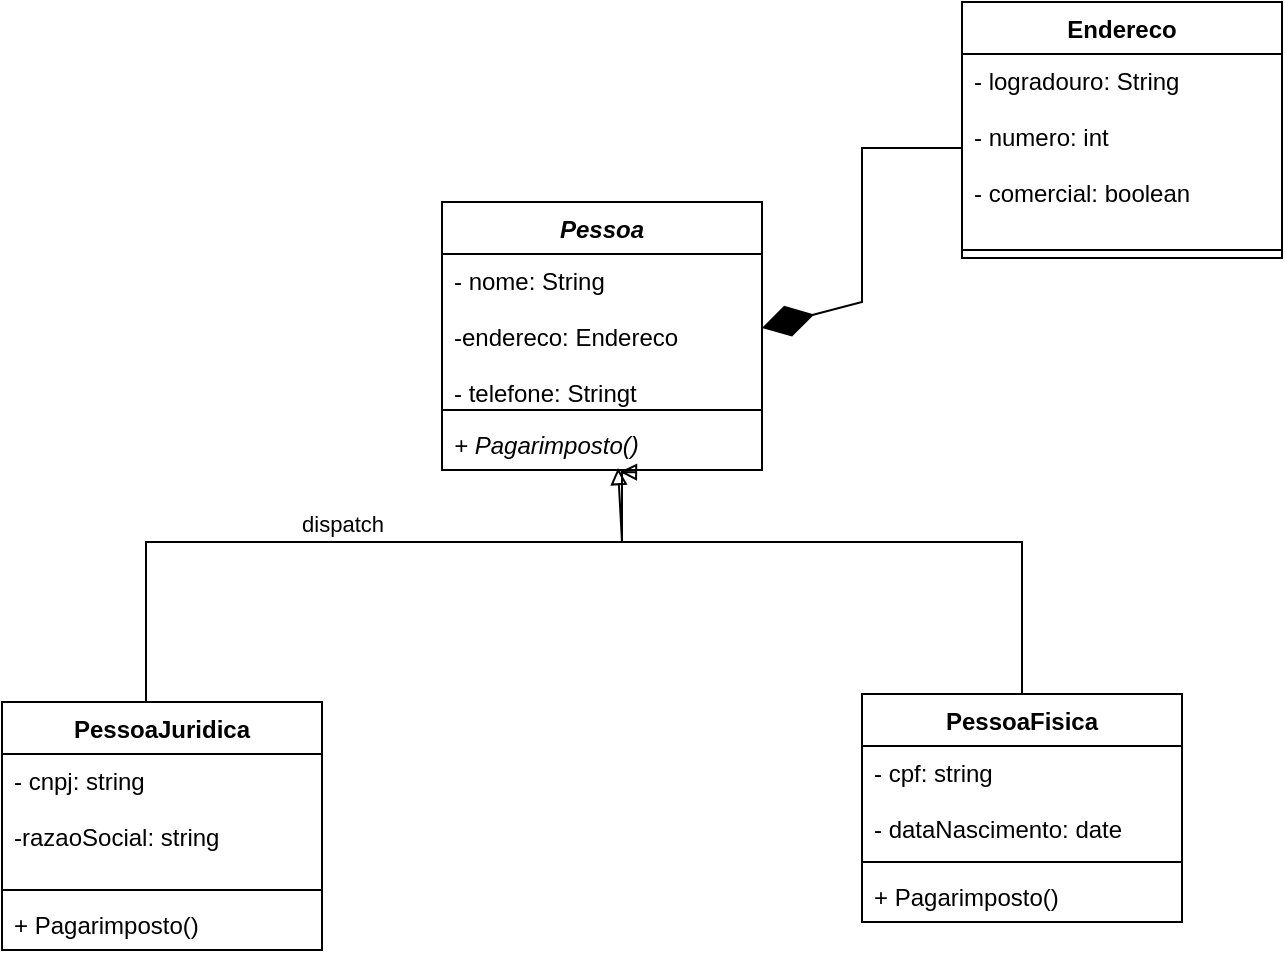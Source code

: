 <mxfile version="21.1.2" type="device">
  <diagram id="JqjEZFIQSBTJ53vTNFMH" name="Página-1">
    <mxGraphModel dx="1034" dy="605" grid="1" gridSize="10" guides="1" tooltips="1" connect="1" arrows="1" fold="1" page="1" pageScale="1" pageWidth="827" pageHeight="1169" math="0" shadow="0">
      <root>
        <mxCell id="0" />
        <mxCell id="1" parent="0" />
        <mxCell id="OKG6Yu5QlfmNrvNE7YqN-1" value="PessoaJuridica" style="swimlane;fontStyle=1;align=center;verticalAlign=top;childLayout=stackLayout;horizontal=1;startSize=26;horizontalStack=0;resizeParent=1;resizeParentMax=0;resizeLast=0;collapsible=1;marginBottom=0;" parent="1" vertex="1">
          <mxGeometry x="90" y="400" width="160" height="124" as="geometry" />
        </mxCell>
        <mxCell id="OKG6Yu5QlfmNrvNE7YqN-2" value="- cnpj: string&#xa;&#xa;-razaoSocial: string" style="text;strokeColor=none;fillColor=none;align=left;verticalAlign=top;spacingLeft=4;spacingRight=4;overflow=hidden;rotatable=0;points=[[0,0.5],[1,0.5]];portConstraint=eastwest;" parent="OKG6Yu5QlfmNrvNE7YqN-1" vertex="1">
          <mxGeometry y="26" width="160" height="64" as="geometry" />
        </mxCell>
        <mxCell id="OKG6Yu5QlfmNrvNE7YqN-3" value="" style="line;strokeWidth=1;fillColor=none;align=left;verticalAlign=middle;spacingTop=-1;spacingLeft=3;spacingRight=3;rotatable=0;labelPosition=right;points=[];portConstraint=eastwest;strokeColor=inherit;" parent="OKG6Yu5QlfmNrvNE7YqN-1" vertex="1">
          <mxGeometry y="90" width="160" height="8" as="geometry" />
        </mxCell>
        <mxCell id="OKG6Yu5QlfmNrvNE7YqN-4" value="+ Pagarimposto()" style="text;strokeColor=none;fillColor=none;align=left;verticalAlign=top;spacingLeft=4;spacingRight=4;overflow=hidden;rotatable=0;points=[[0,0.5],[1,0.5]];portConstraint=eastwest;" parent="OKG6Yu5QlfmNrvNE7YqN-1" vertex="1">
          <mxGeometry y="98" width="160" height="26" as="geometry" />
        </mxCell>
        <mxCell id="OKG6Yu5QlfmNrvNE7YqN-17" style="edgeStyle=orthogonalEdgeStyle;rounded=0;orthogonalLoop=1;jettySize=auto;html=1;endArrow=block;endFill=0;exitX=0.5;exitY=0;exitDx=0;exitDy=0;verticalAlign=bottom;entryX=0.556;entryY=1.038;entryDx=0;entryDy=0;entryPerimeter=0;" parent="1" source="OKG6Yu5QlfmNrvNE7YqN-5" target="OKG6Yu5QlfmNrvNE7YqN-12" edge="1">
          <mxGeometry relative="1" as="geometry">
            <mxPoint x="400" y="240" as="targetPoint" />
            <mxPoint x="600" y="390" as="sourcePoint" />
            <Array as="points">
              <mxPoint x="600" y="320" />
              <mxPoint x="400" y="320" />
            </Array>
          </mxGeometry>
        </mxCell>
        <mxCell id="OKG6Yu5QlfmNrvNE7YqN-5" value="PessoaFisica" style="swimlane;fontStyle=1;align=center;verticalAlign=top;childLayout=stackLayout;horizontal=1;startSize=26;horizontalStack=0;resizeParent=1;resizeParentMax=0;resizeLast=0;collapsible=1;marginBottom=0;" parent="1" vertex="1">
          <mxGeometry x="520" y="396" width="160" height="114" as="geometry" />
        </mxCell>
        <mxCell id="OKG6Yu5QlfmNrvNE7YqN-6" value="- cpf: string&#xa;&#xa;- dataNascimento: date" style="text;strokeColor=none;fillColor=none;align=left;verticalAlign=top;spacingLeft=4;spacingRight=4;overflow=hidden;rotatable=0;points=[[0,0.5],[1,0.5]];portConstraint=eastwest;" parent="OKG6Yu5QlfmNrvNE7YqN-5" vertex="1">
          <mxGeometry y="26" width="160" height="54" as="geometry" />
        </mxCell>
        <mxCell id="OKG6Yu5QlfmNrvNE7YqN-7" value="" style="line;strokeWidth=1;fillColor=none;align=left;verticalAlign=middle;spacingTop=-1;spacingLeft=3;spacingRight=3;rotatable=0;labelPosition=right;points=[];portConstraint=eastwest;strokeColor=inherit;" parent="OKG6Yu5QlfmNrvNE7YqN-5" vertex="1">
          <mxGeometry y="80" width="160" height="8" as="geometry" />
        </mxCell>
        <mxCell id="OKG6Yu5QlfmNrvNE7YqN-8" value="+ Pagarimposto()" style="text;strokeColor=none;fillColor=none;align=left;verticalAlign=top;spacingLeft=4;spacingRight=4;overflow=hidden;rotatable=0;points=[[0,0.5],[1,0.5]];portConstraint=eastwest;" parent="OKG6Yu5QlfmNrvNE7YqN-5" vertex="1">
          <mxGeometry y="88" width="160" height="26" as="geometry" />
        </mxCell>
        <mxCell id="OKG6Yu5QlfmNrvNE7YqN-9" value="Pessoa" style="swimlane;fontStyle=3;align=center;verticalAlign=top;childLayout=stackLayout;horizontal=1;startSize=26;horizontalStack=0;resizeParent=1;resizeParentMax=0;resizeLast=0;collapsible=1;marginBottom=0;" parent="1" vertex="1">
          <mxGeometry x="310" y="150" width="160" height="134" as="geometry" />
        </mxCell>
        <mxCell id="OKG6Yu5QlfmNrvNE7YqN-10" value="- nome: String&#xa;&#xa;-endereco: Endereco&#xa;&#xa;- telefone: Stringt" style="text;strokeColor=none;fillColor=none;align=left;verticalAlign=top;spacingLeft=4;spacingRight=4;overflow=hidden;rotatable=0;points=[[0,0.5],[1,0.5]];portConstraint=eastwest;" parent="OKG6Yu5QlfmNrvNE7YqN-9" vertex="1">
          <mxGeometry y="26" width="160" height="74" as="geometry" />
        </mxCell>
        <mxCell id="OKG6Yu5QlfmNrvNE7YqN-11" value="" style="line;strokeWidth=1;fillColor=none;align=left;verticalAlign=middle;spacingTop=-1;spacingLeft=3;spacingRight=3;rotatable=0;labelPosition=right;points=[];portConstraint=eastwest;strokeColor=inherit;" parent="OKG6Yu5QlfmNrvNE7YqN-9" vertex="1">
          <mxGeometry y="100" width="160" height="8" as="geometry" />
        </mxCell>
        <mxCell id="OKG6Yu5QlfmNrvNE7YqN-12" value="+ Pagarimposto()" style="text;strokeColor=none;fillColor=none;align=left;verticalAlign=top;spacingLeft=4;spacingRight=4;overflow=hidden;rotatable=0;points=[[0,0.5],[1,0.5]];portConstraint=eastwest;fontStyle=2" parent="OKG6Yu5QlfmNrvNE7YqN-9" vertex="1">
          <mxGeometry y="108" width="160" height="26" as="geometry" />
        </mxCell>
        <mxCell id="OKG6Yu5QlfmNrvNE7YqN-18" value="dispatch" style="html=1;verticalAlign=bottom;endArrow=block;rounded=0;entryX=0.55;entryY=0.962;entryDx=0;entryDy=0;entryPerimeter=0;endFill=0;" parent="1" target="OKG6Yu5QlfmNrvNE7YqN-12" edge="1">
          <mxGeometry width="80" relative="1" as="geometry">
            <mxPoint x="162" y="400" as="sourcePoint" />
            <mxPoint x="440" y="370" as="targetPoint" />
            <Array as="points">
              <mxPoint x="162" y="320" />
              <mxPoint x="400" y="320" />
            </Array>
          </mxGeometry>
        </mxCell>
        <mxCell id="OKG6Yu5QlfmNrvNE7YqN-19" value="Endereco" style="swimlane;fontStyle=1;align=center;verticalAlign=top;childLayout=stackLayout;horizontal=1;startSize=26;horizontalStack=0;resizeParent=1;resizeParentMax=0;resizeLast=0;collapsible=1;marginBottom=0;" parent="1" vertex="1">
          <mxGeometry x="570" y="50" width="160" height="128" as="geometry" />
        </mxCell>
        <mxCell id="OKG6Yu5QlfmNrvNE7YqN-20" value="- logradouro: String&#xa;&#xa;- numero: int&#xa;&#xa;- comercial: boolean" style="text;strokeColor=none;fillColor=none;align=left;verticalAlign=top;spacingLeft=4;spacingRight=4;overflow=hidden;rotatable=0;points=[[0,0.5],[1,0.5]];portConstraint=eastwest;" parent="OKG6Yu5QlfmNrvNE7YqN-19" vertex="1">
          <mxGeometry y="26" width="160" height="94" as="geometry" />
        </mxCell>
        <mxCell id="OKG6Yu5QlfmNrvNE7YqN-21" value="" style="line;strokeWidth=1;fillColor=none;align=left;verticalAlign=middle;spacingTop=-1;spacingLeft=3;spacingRight=3;rotatable=0;labelPosition=right;points=[];portConstraint=eastwest;strokeColor=inherit;" parent="OKG6Yu5QlfmNrvNE7YqN-19" vertex="1">
          <mxGeometry y="120" width="160" height="8" as="geometry" />
        </mxCell>
        <mxCell id="OKG6Yu5QlfmNrvNE7YqN-23" value="" style="endArrow=diamondThin;endFill=1;endSize=24;html=1;rounded=0;exitX=0;exitY=0.5;exitDx=0;exitDy=0;entryX=1;entryY=0.5;entryDx=0;entryDy=0;" parent="1" source="OKG6Yu5QlfmNrvNE7YqN-20" target="OKG6Yu5QlfmNrvNE7YqN-10" edge="1">
          <mxGeometry width="160" relative="1" as="geometry">
            <mxPoint x="320" y="340" as="sourcePoint" />
            <mxPoint x="480" y="340" as="targetPoint" />
            <Array as="points">
              <mxPoint x="520" y="123" />
              <mxPoint x="520" y="200" />
            </Array>
          </mxGeometry>
        </mxCell>
      </root>
    </mxGraphModel>
  </diagram>
</mxfile>
